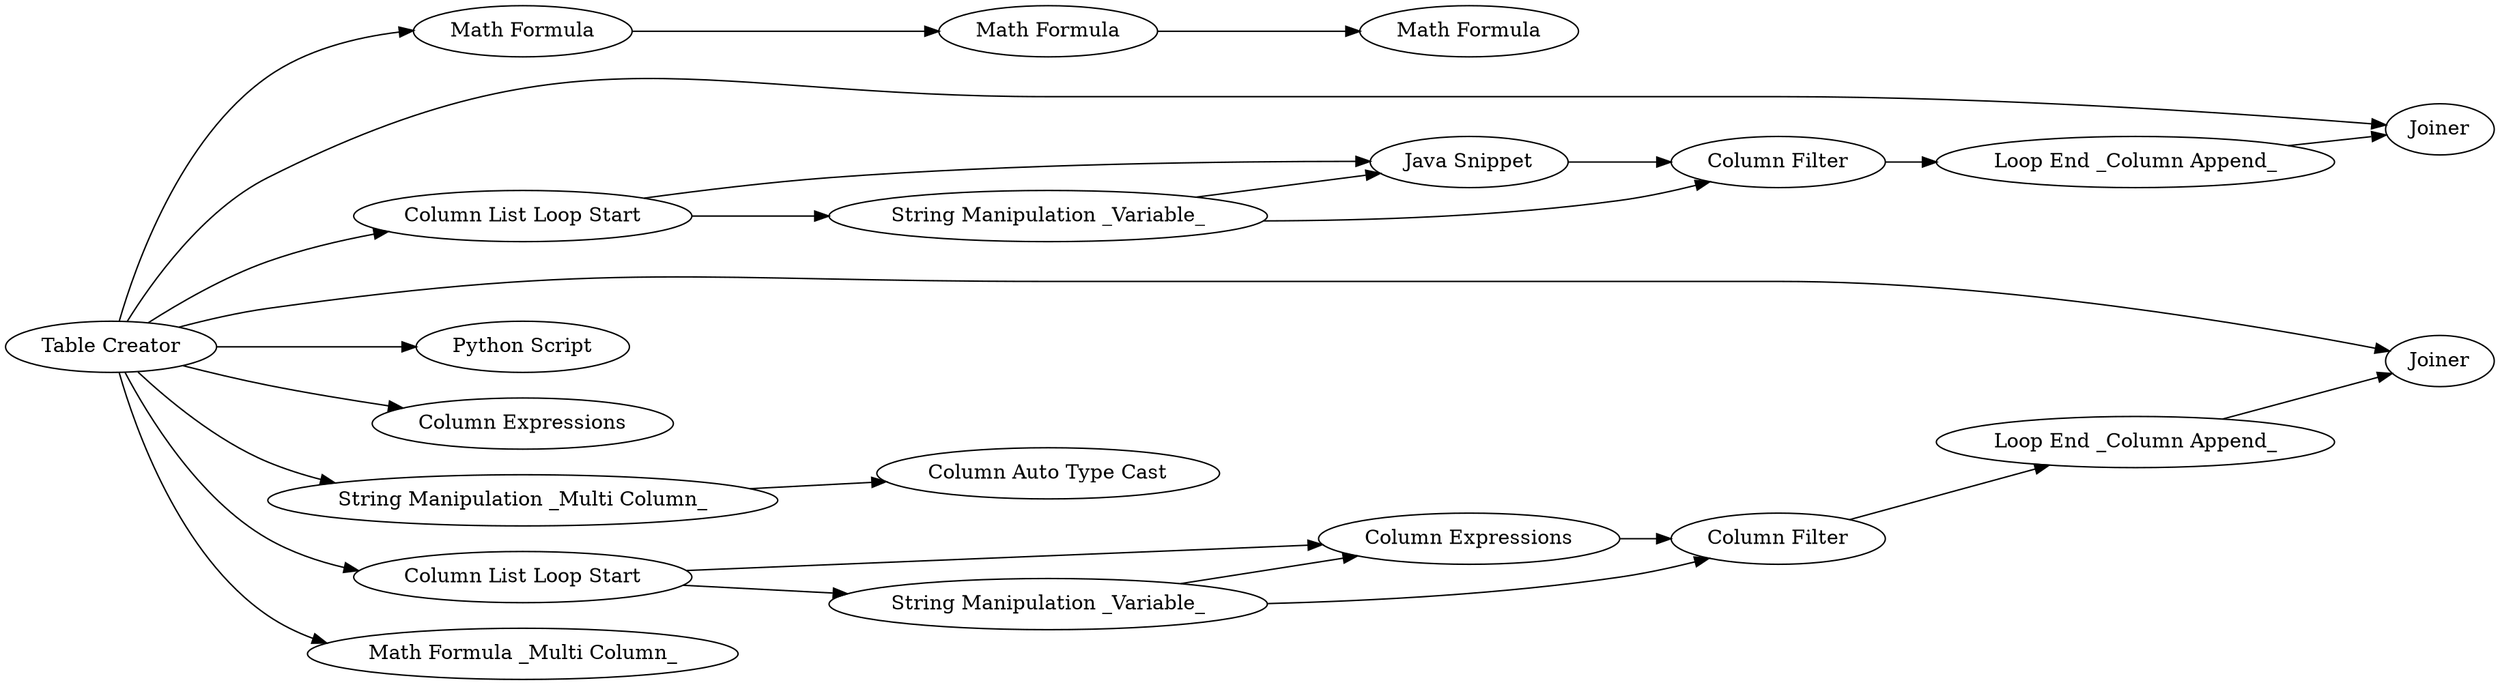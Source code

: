 digraph {
	20 -> 21
	14 -> 16
	5 -> 4
	19 -> 18
	21 -> 22
	13 -> 18
	1 -> 16
	6 -> 8
	1 -> 8
	1 -> 12
	18 -> 17
	17 -> 14
	1 -> 2
	10 -> 11
	5 -> 7
	1 -> 20
	13 -> 19
	19 -> 17
	3 -> 5
	1 -> 10
	4 -> 7
	3 -> 4
	1 -> 13
	1 -> 9
	7 -> 6
	1 -> 3
	7 [label="Column Filter"]
	9 [label="Math Formula _Multi Column_"]
	18 [label="Java Snippet"]
	21 [label="Math Formula"]
	8 [label=Joiner]
	17 [label="Column Filter"]
	3 [label="Column List Loop Start"]
	19 [label="String Manipulation _Variable_"]
	6 [label="Loop End _Column Append_"]
	12 [label="Python Script"]
	10 [label="String Manipulation _Multi Column_"]
	16 [label=Joiner]
	1 [label="Table Creator"]
	22 [label="Math Formula"]
	11 [label="Column Auto Type Cast"]
	4 [label="Column Expressions"]
	14 [label="Loop End _Column Append_"]
	5 [label="String Manipulation _Variable_"]
	13 [label="Column List Loop Start"]
	20 [label="Math Formula"]
	2 [label="Column Expressions"]
	rankdir=LR
}
